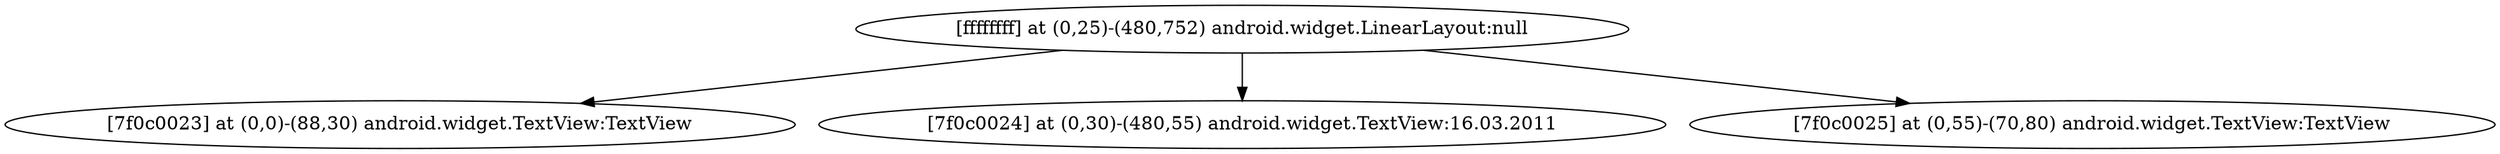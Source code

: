 strict digraph G {
  1 [ label="[ffffffff] at (0,25)-(480,752) android.widget.LinearLayout:null" ];
  2 [ label="[7f0c0023] at (0,0)-(88,30) android.widget.TextView:TextView" ];
  3 [ label="[7f0c0024] at (0,30)-(480,55) android.widget.TextView:16.03.2011" ];
  4 [ label="[7f0c0025] at (0,55)-(70,80) android.widget.TextView:TextView" ];
  1 -> 2;
  1 -> 3;
  1 -> 4;
}
